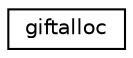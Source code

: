 digraph "Graphical Class Hierarchy"
{
  edge [fontname="Helvetica",fontsize="10",labelfontname="Helvetica",labelfontsize="10"];
  node [fontname="Helvetica",fontsize="10",shape=record];
  rankdir="LR";
  Node1 [label="giftalloc",height=0.2,width=0.4,color="black", fillcolor="white", style="filled",URL="$classgiftalloc.html",tooltip="Class giftalloc. "];
}
